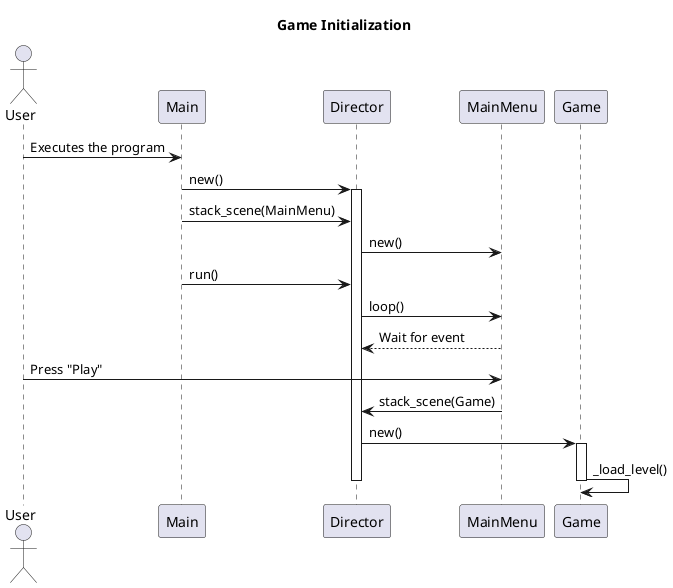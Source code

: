 @startuml Game Initialization

title Game Initialization

actor User
participant Main
participant Director
participant MainMenu
participant Game

User -> Main: Executes the program
Main -> Director: new()
activate Director
Main -> Director: stack_scene(MainMenu)
Director -> MainMenu: new()
Main -> Director: run()
Director -> MainMenu: loop()
MainMenu --> Director: Wait for event
User -> MainMenu: Press "Play"
MainMenu -> Director: stack_scene(Game)
Director -> Game: new()
activate Game
Game -> Game: _load_level()
deactivate Game
deactivate Director

@enduml